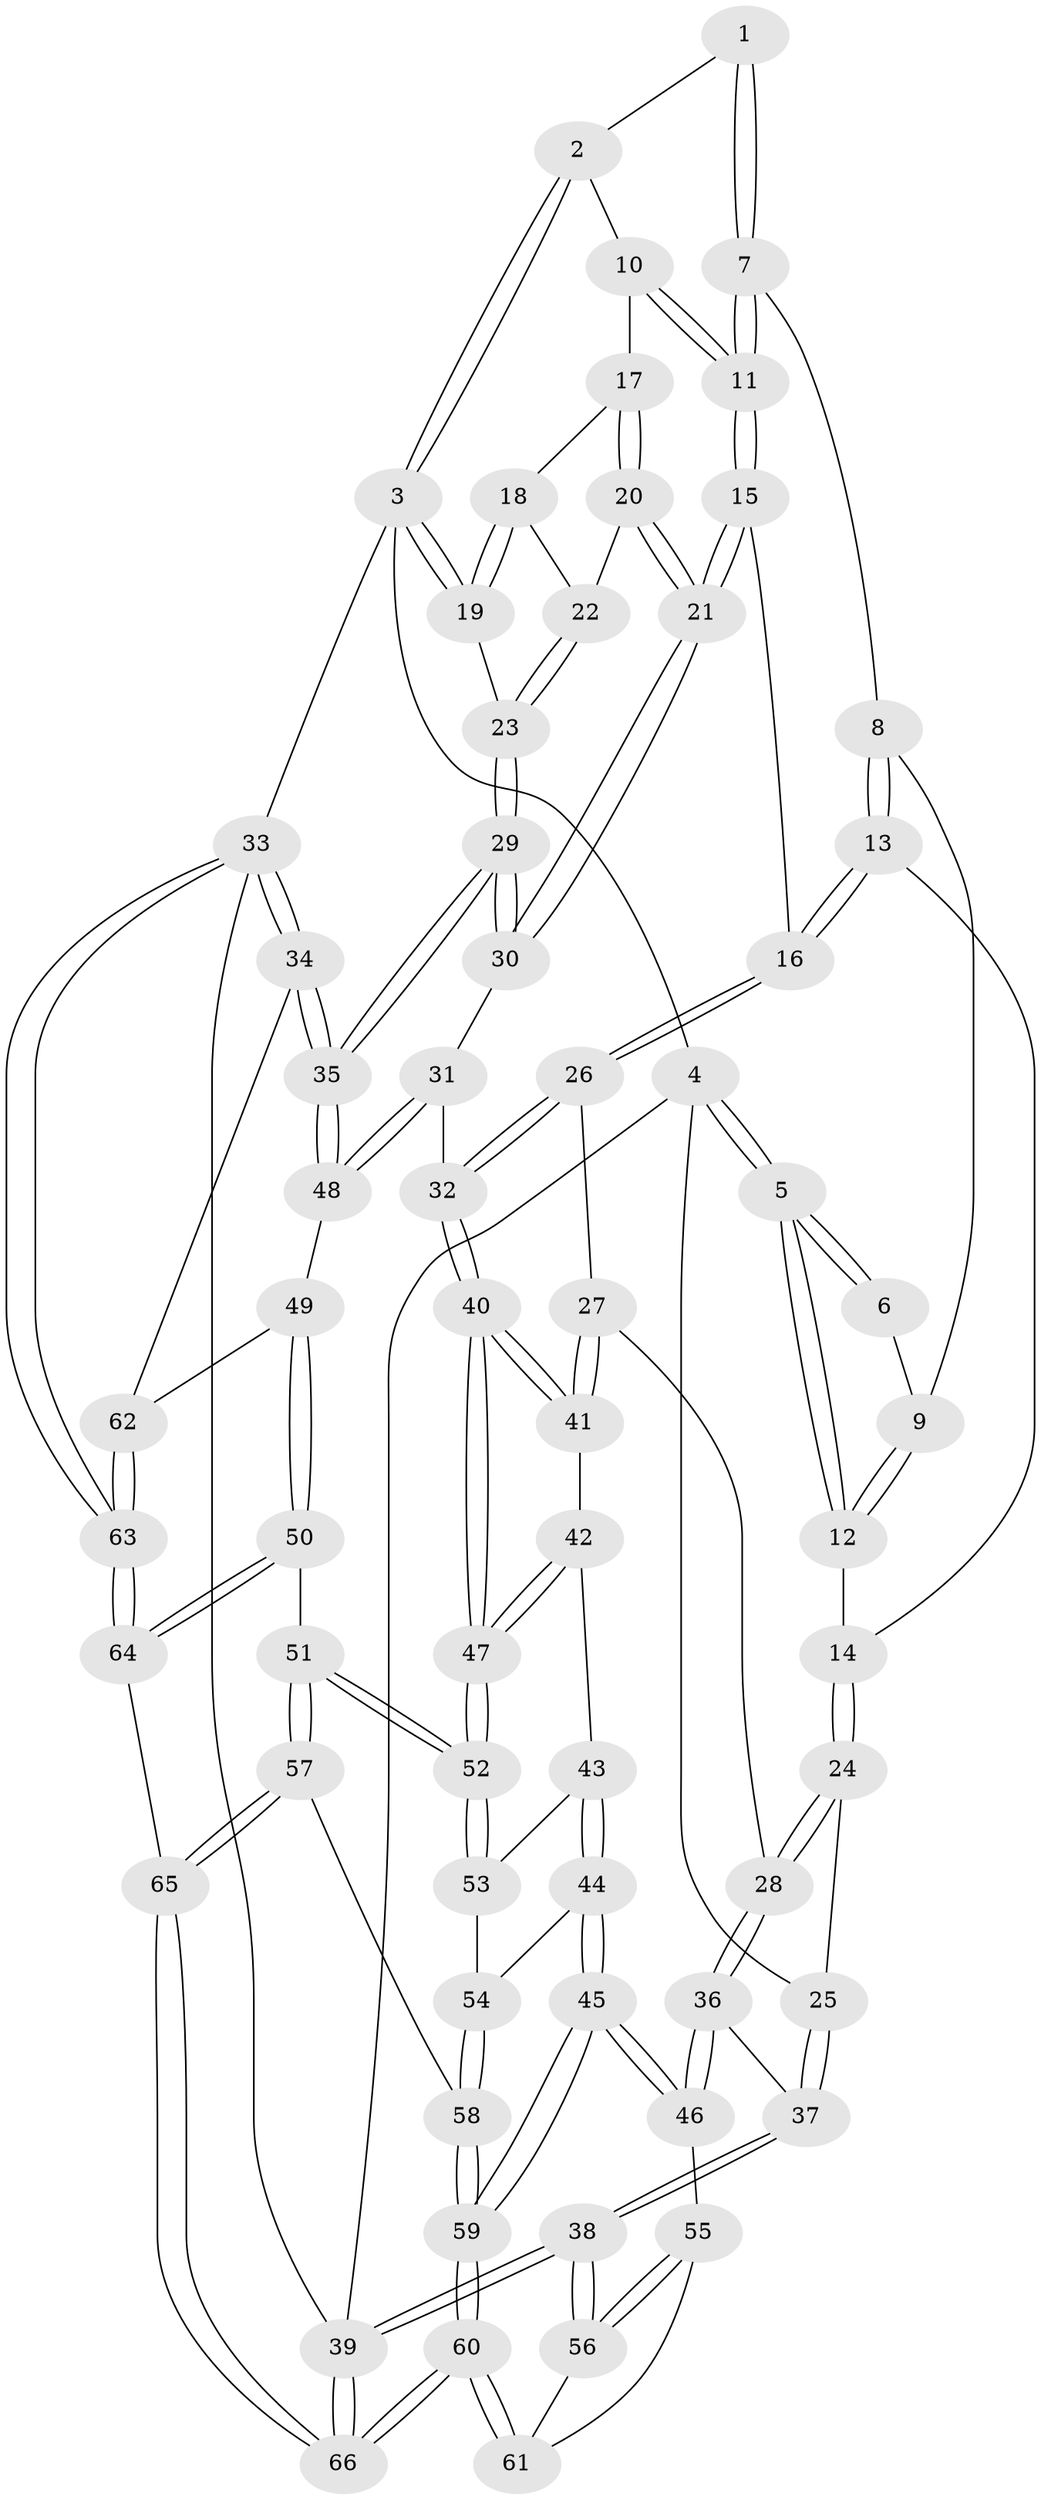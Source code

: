 // Generated by graph-tools (version 1.1) at 2025/27/03/15/25 16:27:57]
// undirected, 66 vertices, 162 edges
graph export_dot {
graph [start="1"]
  node [color=gray90,style=filled];
  1 [pos="+0.7060252622850499+0"];
  2 [pos="+0.7690987440140359+0"];
  3 [pos="+1+0"];
  4 [pos="+0+0"];
  5 [pos="+0+0"];
  6 [pos="+0.4408190432686287+0"];
  7 [pos="+0.58118342378114+0.10020793813779275"];
  8 [pos="+0.46345710224480585+0.13095096685476892"];
  9 [pos="+0.40105892880820854+0.041950072330725584"];
  10 [pos="+0.7982769690935336+0.12877436963681488"];
  11 [pos="+0.6620554128615781+0.26432982000875543"];
  12 [pos="+0.255828649589737+0.13189409893962134"];
  13 [pos="+0.4513872644406709+0.29568262557258645"];
  14 [pos="+0.2633618513190009+0.29157187534537343"];
  15 [pos="+0.6437754890248385+0.31170445281711073"];
  16 [pos="+0.5453267898958499+0.36054986151593765"];
  17 [pos="+0.8725768255994201+0.18096417441802629"];
  18 [pos="+0.88793281224679+0.18116609122581664"];
  19 [pos="+1+0"];
  20 [pos="+0.8704484205176723+0.3851031043203061"];
  21 [pos="+0.8414818749802951+0.4197258763900954"];
  22 [pos="+1+0.2945577461753119"];
  23 [pos="+1+0.29056691205126894"];
  24 [pos="+0.21657703774160053+0.33202576900350367"];
  25 [pos="+0+0.26708564815217867"];
  26 [pos="+0.5404717637814233+0.39812661504094543"];
  27 [pos="+0.4202063438867361+0.5541110714605976"];
  28 [pos="+0.24479124257721588+0.5430003226853752"];
  29 [pos="+1+0.6981410123142443"];
  30 [pos="+0.8442881717995779+0.43655733938107405"];
  31 [pos="+0.7322573505589973+0.6192249227744575"];
  32 [pos="+0.692192876385323+0.6208753605890035"];
  33 [pos="+1+1"];
  34 [pos="+1+0.8395233934413507"];
  35 [pos="+1+0.7942522599398695"];
  36 [pos="+0.18016563038134228+0.6247502862940874"];
  37 [pos="+0+0.535188124040199"];
  38 [pos="+0+0.7993431715188466"];
  39 [pos="+0+1"];
  40 [pos="+0.6795441409079234+0.6312188653500291"];
  41 [pos="+0.44289426352595923+0.6011290403249897"];
  42 [pos="+0.4467311682018707+0.6521689032951875"];
  43 [pos="+0.4375087296886052+0.6892209618754178"];
  44 [pos="+0.27880522556577914+0.7702350560254125"];
  45 [pos="+0.2244479913446748+0.7785368608077333"];
  46 [pos="+0.20335987308404457+0.7592677392314479"];
  47 [pos="+0.6227354435646939+0.7172490843503944"];
  48 [pos="+0.8393472463419618+0.7157247215646062"];
  49 [pos="+0.732866485403216+0.8503385947987397"];
  50 [pos="+0.6368752100363392+0.8632781665922338"];
  51 [pos="+0.5876851113054727+0.8396871194920481"];
  52 [pos="+0.587441370146405+0.8383087415633345"];
  53 [pos="+0.46740246315695966+0.7505200057023037"];
  54 [pos="+0.405102761708751+0.8110272579753578"];
  55 [pos="+0.11548639884578117+0.8029799044045066"];
  56 [pos="+0+0.8001585939500231"];
  57 [pos="+0.5013721835455135+0.9228232699582329"];
  58 [pos="+0.4499788531619907+0.9110230828829311"];
  59 [pos="+0.2708863407413113+0.9406273775212726"];
  60 [pos="+0.15980543472955094+1"];
  61 [pos="+0.06667943402987514+0.9319428549594752"];
  62 [pos="+0.7776227123261191+0.8955766569518265"];
  63 [pos="+0.8174299813108371+1"];
  64 [pos="+0.7914724372036613+1"];
  65 [pos="+0.5270297015164865+1"];
  66 [pos="+0.15796619649150798+1"];
  1 -- 2;
  1 -- 7;
  1 -- 7;
  2 -- 3;
  2 -- 3;
  2 -- 10;
  3 -- 4;
  3 -- 19;
  3 -- 19;
  3 -- 33;
  4 -- 5;
  4 -- 5;
  4 -- 25;
  4 -- 39;
  5 -- 6;
  5 -- 6;
  5 -- 12;
  5 -- 12;
  6 -- 9;
  7 -- 8;
  7 -- 11;
  7 -- 11;
  8 -- 9;
  8 -- 13;
  8 -- 13;
  9 -- 12;
  9 -- 12;
  10 -- 11;
  10 -- 11;
  10 -- 17;
  11 -- 15;
  11 -- 15;
  12 -- 14;
  13 -- 14;
  13 -- 16;
  13 -- 16;
  14 -- 24;
  14 -- 24;
  15 -- 16;
  15 -- 21;
  15 -- 21;
  16 -- 26;
  16 -- 26;
  17 -- 18;
  17 -- 20;
  17 -- 20;
  18 -- 19;
  18 -- 19;
  18 -- 22;
  19 -- 23;
  20 -- 21;
  20 -- 21;
  20 -- 22;
  21 -- 30;
  21 -- 30;
  22 -- 23;
  22 -- 23;
  23 -- 29;
  23 -- 29;
  24 -- 25;
  24 -- 28;
  24 -- 28;
  25 -- 37;
  25 -- 37;
  26 -- 27;
  26 -- 32;
  26 -- 32;
  27 -- 28;
  27 -- 41;
  27 -- 41;
  28 -- 36;
  28 -- 36;
  29 -- 30;
  29 -- 30;
  29 -- 35;
  29 -- 35;
  30 -- 31;
  31 -- 32;
  31 -- 48;
  31 -- 48;
  32 -- 40;
  32 -- 40;
  33 -- 34;
  33 -- 34;
  33 -- 63;
  33 -- 63;
  33 -- 39;
  34 -- 35;
  34 -- 35;
  34 -- 62;
  35 -- 48;
  35 -- 48;
  36 -- 37;
  36 -- 46;
  36 -- 46;
  37 -- 38;
  37 -- 38;
  38 -- 39;
  38 -- 39;
  38 -- 56;
  38 -- 56;
  39 -- 66;
  39 -- 66;
  40 -- 41;
  40 -- 41;
  40 -- 47;
  40 -- 47;
  41 -- 42;
  42 -- 43;
  42 -- 47;
  42 -- 47;
  43 -- 44;
  43 -- 44;
  43 -- 53;
  44 -- 45;
  44 -- 45;
  44 -- 54;
  45 -- 46;
  45 -- 46;
  45 -- 59;
  45 -- 59;
  46 -- 55;
  47 -- 52;
  47 -- 52;
  48 -- 49;
  49 -- 50;
  49 -- 50;
  49 -- 62;
  50 -- 51;
  50 -- 64;
  50 -- 64;
  51 -- 52;
  51 -- 52;
  51 -- 57;
  51 -- 57;
  52 -- 53;
  52 -- 53;
  53 -- 54;
  54 -- 58;
  54 -- 58;
  55 -- 56;
  55 -- 56;
  55 -- 61;
  56 -- 61;
  57 -- 58;
  57 -- 65;
  57 -- 65;
  58 -- 59;
  58 -- 59;
  59 -- 60;
  59 -- 60;
  60 -- 61;
  60 -- 61;
  60 -- 66;
  60 -- 66;
  62 -- 63;
  62 -- 63;
  63 -- 64;
  63 -- 64;
  64 -- 65;
  65 -- 66;
  65 -- 66;
}

